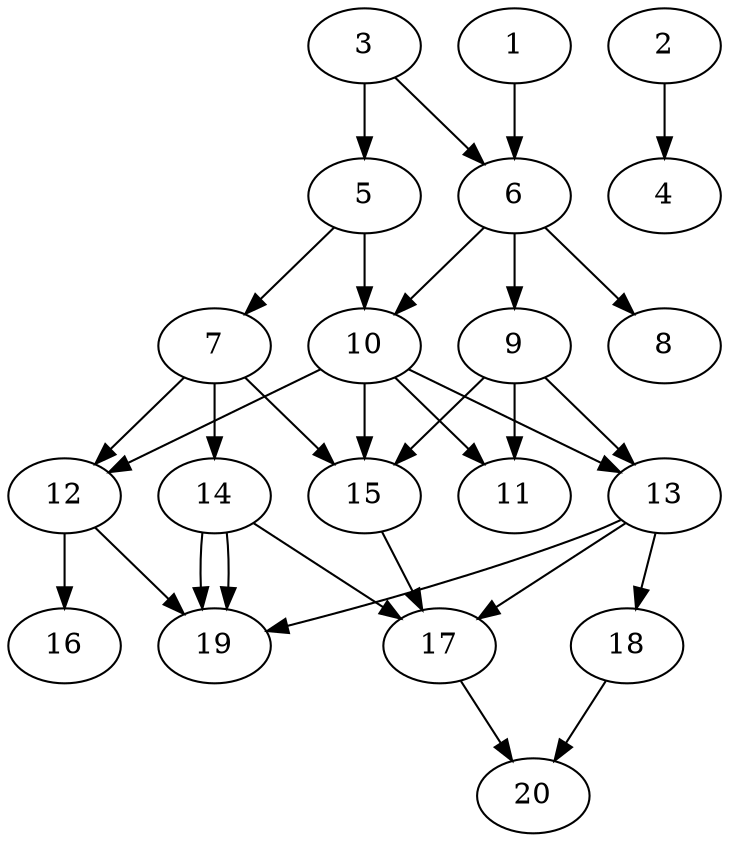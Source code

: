 // DAG automatically generated by daggen at Tue Jul 23 14:27:02 2019
// ./daggen --dot -n 20 --ccr 0.3 --fat 0.5 --regular 0.5 --density 0.7 --mindata 5242880 --maxdata 52428800 
digraph G {
  1 [size="134782293", alpha="0.20", expect_size="40434688"] 
  1 -> 6 [size ="40434688"]
  2 [size="160522240", alpha="0.19", expect_size="48156672"] 
  2 -> 4 [size ="48156672"]
  3 [size="163549867", alpha="0.14", expect_size="49064960"] 
  3 -> 5 [size ="49064960"]
  3 -> 6 [size ="49064960"]
  4 [size="73045333", alpha="0.03", expect_size="21913600"] 
  5 [size="52381013", alpha="0.19", expect_size="15714304"] 
  5 -> 7 [size ="15714304"]
  5 -> 10 [size ="15714304"]
  6 [size="37072213", alpha="0.09", expect_size="11121664"] 
  6 -> 8 [size ="11121664"]
  6 -> 9 [size ="11121664"]
  6 -> 10 [size ="11121664"]
  7 [size="45076480", alpha="0.16", expect_size="13522944"] 
  7 -> 12 [size ="13522944"]
  7 -> 14 [size ="13522944"]
  7 -> 15 [size ="13522944"]
  8 [size="109428053", alpha="0.11", expect_size="32828416"] 
  9 [size="45868373", alpha="0.18", expect_size="13760512"] 
  9 -> 11 [size ="13760512"]
  9 -> 13 [size ="13760512"]
  9 -> 15 [size ="13760512"]
  10 [size="140025173", alpha="0.09", expect_size="42007552"] 
  10 -> 11 [size ="42007552"]
  10 -> 12 [size ="42007552"]
  10 -> 13 [size ="42007552"]
  10 -> 15 [size ="42007552"]
  11 [size="169478827", alpha="0.14", expect_size="50843648"] 
  12 [size="165666133", alpha="0.12", expect_size="49699840"] 
  12 -> 16 [size ="49699840"]
  12 -> 19 [size ="49699840"]
  13 [size="161505280", alpha="0.14", expect_size="48451584"] 
  13 -> 17 [size ="48451584"]
  13 -> 18 [size ="48451584"]
  13 -> 19 [size ="48451584"]
  14 [size="116148907", alpha="0.11", expect_size="34844672"] 
  14 -> 17 [size ="34844672"]
  14 -> 19 [size ="34844672"]
  14 -> 19 [size ="34844672"]
  15 [size="139608747", alpha="0.19", expect_size="41882624"] 
  15 -> 17 [size ="41882624"]
  16 [size="135277227", alpha="0.09", expect_size="40583168"] 
  17 [size="45247147", alpha="0.04", expect_size="13574144"] 
  17 -> 20 [size ="13574144"]
  18 [size="168430933", alpha="0.03", expect_size="50529280"] 
  18 -> 20 [size ="50529280"]
  19 [size="95508480", alpha="0.09", expect_size="28652544"] 
  20 [size="80349867", alpha="0.11", expect_size="24104960"] 
}
